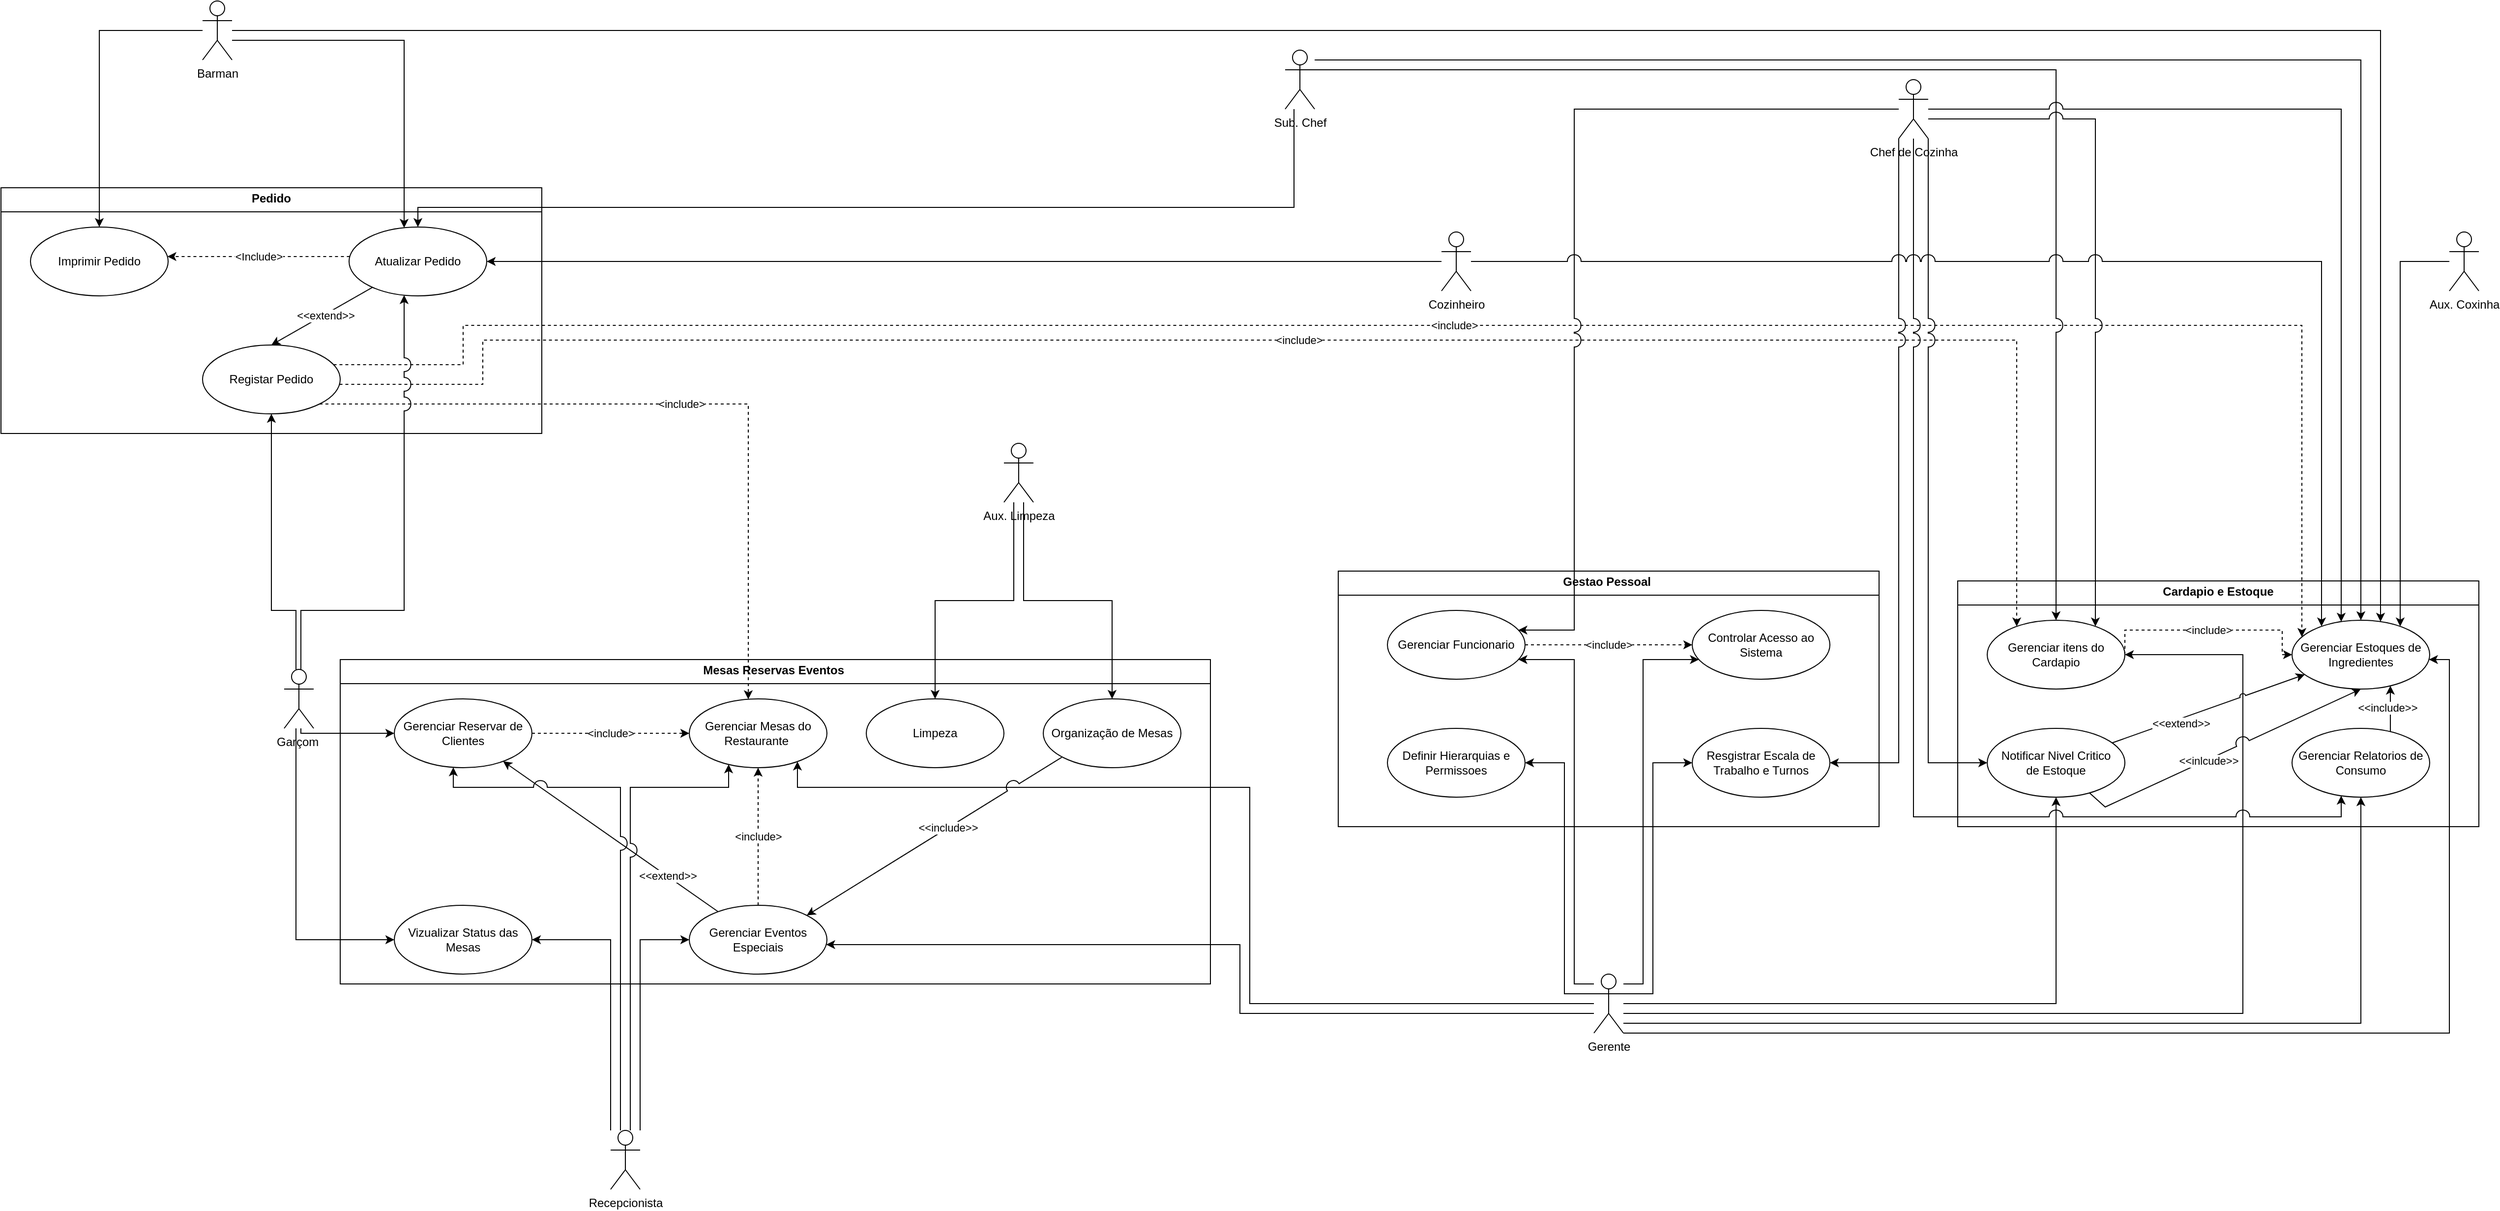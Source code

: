 <mxfile version="27.1.4">
  <diagram name="Página-1" id="bJnviij_YmgTuIJufYv7">
    <mxGraphModel grid="1" page="1" gridSize="10" guides="1" tooltips="1" connect="1" arrows="1" fold="1" pageScale="1" pageWidth="827" pageHeight="1169" background="none" math="0" shadow="0" adaptiveColors="auto">
      <root>
        <mxCell id="0" />
        <mxCell id="1" parent="0" />
        <mxCell id="ZNLxY8Mt45Ywle7-hms2-11" value="&lt;p style=&quot;margin:0px;margin-top:4px;text-align:center;&quot;&gt;&lt;b&gt;Gestao Pessoal&amp;nbsp;&lt;/b&gt;&lt;/p&gt;&lt;hr size=&quot;1&quot; style=&quot;border-style:solid;&quot;&gt;&lt;div style=&quot;height:2px;&quot;&gt;&lt;br&gt;&lt;/div&gt;" style="verticalAlign=top;align=left;overflow=fill;html=1;whiteSpace=wrap;strokeColor=default;" vertex="1" parent="1">
          <mxGeometry x="1280" y="630" width="550" height="260" as="geometry" />
        </mxCell>
        <mxCell id="ZNLxY8Mt45Ywle7-hms2-16" value="&lt;p style=&quot;margin:0px;margin-top:4px;text-align:center;&quot;&gt;&lt;b&gt;Cardapio e Estoque&lt;/b&gt;&lt;/p&gt;&lt;hr size=&quot;1&quot; style=&quot;border-style:solid;&quot;&gt;&lt;div style=&quot;height:2px;&quot;&gt;&lt;br&gt;&lt;/div&gt;" style="verticalAlign=top;align=left;overflow=fill;html=1;whiteSpace=wrap;strokeColor=default;" vertex="1" parent="1">
          <mxGeometry x="1910" y="640" width="530" height="250" as="geometry" />
        </mxCell>
        <mxCell id="ndmP9uHvA3HkUtZ6C7P0-50" value="&lt;p style=&quot;margin:0px;margin-top:4px;text-align:center;&quot;&gt;&lt;b&gt;Mesas Reservas Eventos&amp;nbsp;&lt;/b&gt;&lt;/p&gt;&lt;hr size=&quot;1&quot; style=&quot;border-style:solid;&quot;&gt;&lt;div style=&quot;height:2px;&quot;&gt;&lt;br&gt;&lt;/div&gt;" style="verticalAlign=top;align=left;overflow=fill;html=1;whiteSpace=wrap;strokeColor=default;" vertex="1" parent="1">
          <mxGeometry x="265" y="720" width="885" height="330" as="geometry" />
        </mxCell>
        <mxCell id="ndmP9uHvA3HkUtZ6C7P0-35" value="&lt;p style=&quot;margin:0px;margin-top:4px;text-align:center;&quot;&gt;&lt;b&gt;Pedido&lt;/b&gt;&lt;/p&gt;&lt;hr size=&quot;1&quot; style=&quot;border-style:solid;&quot;&gt;&lt;div style=&quot;height:2px;&quot;&gt;&lt;br&gt;&lt;/div&gt;" style="verticalAlign=top;align=left;overflow=fill;html=1;whiteSpace=wrap;strokeColor=default;" vertex="1" parent="1">
          <mxGeometry x="-80" y="240" width="550" height="250" as="geometry" />
        </mxCell>
        <mxCell id="ndmP9uHvA3HkUtZ6C7P0-49" value="&amp;lt;Include&amp;gt;" style="edgeStyle=orthogonalEdgeStyle;rounded=0;orthogonalLoop=1;jettySize=auto;html=1;dashed=1;strokeColor=default;" edge="1" parent="1" source="ndmP9uHvA3HkUtZ6C7P0-37" target="ndmP9uHvA3HkUtZ6C7P0-40">
          <mxGeometry x="-0.001" relative="1" as="geometry">
            <Array as="points">
              <mxPoint x="240" y="310" />
              <mxPoint x="240" y="310" />
            </Array>
            <mxPoint as="offset" />
          </mxGeometry>
        </mxCell>
        <mxCell id="aW9WccXvIvdwVXliLj7b-1" style="rounded=0;orthogonalLoop=1;jettySize=auto;html=1;entryX=0.5;entryY=0;entryDx=0;entryDy=0;" edge="1" parent="1" source="ndmP9uHvA3HkUtZ6C7P0-37" target="ndmP9uHvA3HkUtZ6C7P0-39">
          <mxGeometry relative="1" as="geometry" />
        </mxCell>
        <mxCell id="aW9WccXvIvdwVXliLj7b-2" value="&amp;lt;&amp;lt;extend&amp;gt;&amp;gt;" style="edgeLabel;html=1;align=center;verticalAlign=middle;resizable=0;points=[];" connectable="0" vertex="1" parent="aW9WccXvIvdwVXliLj7b-1">
          <mxGeometry x="-0.048" y="1" relative="1" as="geometry">
            <mxPoint as="offset" />
          </mxGeometry>
        </mxCell>
        <mxCell id="ndmP9uHvA3HkUtZ6C7P0-37" value="Atualizar Pedido" style="ellipse;whiteSpace=wrap;html=1;strokeColor=default;" vertex="1" parent="1">
          <mxGeometry x="274" y="280" width="140" height="70" as="geometry" />
        </mxCell>
        <mxCell id="ZNLxY8Mt45Ywle7-hms2-64" value="&amp;lt;include&amp;gt;" style="edgeStyle=orthogonalEdgeStyle;rounded=0;orthogonalLoop=1;jettySize=auto;html=1;dashed=1;strokeColor=default;jumpStyle=arc;jumpSize=14;" edge="1" parent="1" source="ndmP9uHvA3HkUtZ6C7P0-39" target="ndmP9uHvA3HkUtZ6C7P0-55">
          <mxGeometry relative="1" as="geometry">
            <Array as="points">
              <mxPoint x="680" y="460" />
            </Array>
          </mxGeometry>
        </mxCell>
        <mxCell id="ZNLxY8Mt45Ywle7-hms2-65" value="&amp;lt;include&amp;gt;" style="edgeStyle=orthogonalEdgeStyle;rounded=0;orthogonalLoop=1;jettySize=auto;html=1;dashed=1;strokeColor=default;jumpStyle=arc;jumpSize=14;" edge="1" parent="1" source="ndmP9uHvA3HkUtZ6C7P0-39" target="ZNLxY8Mt45Ywle7-hms2-20">
          <mxGeometry relative="1" as="geometry">
            <Array as="points">
              <mxPoint x="390" y="420" />
              <mxPoint x="390" y="380" />
              <mxPoint x="2260" y="380" />
            </Array>
          </mxGeometry>
        </mxCell>
        <mxCell id="ZNLxY8Mt45Ywle7-hms2-67" value="&amp;lt;include&amp;gt;" style="edgeStyle=orthogonalEdgeStyle;rounded=0;orthogonalLoop=1;jettySize=auto;html=1;dashed=1;strokeColor=default;jumpStyle=arc;jumpSize=14;" edge="1" parent="1" source="ndmP9uHvA3HkUtZ6C7P0-39" target="ZNLxY8Mt45Ywle7-hms2-17">
          <mxGeometry relative="1" as="geometry">
            <Array as="points">
              <mxPoint x="410" y="440" />
              <mxPoint x="410" y="395" />
              <mxPoint x="1970" y="395" />
            </Array>
          </mxGeometry>
        </mxCell>
        <mxCell id="ndmP9uHvA3HkUtZ6C7P0-39" value="Registar Pedido" style="ellipse;whiteSpace=wrap;html=1;strokeColor=default;" vertex="1" parent="1">
          <mxGeometry x="125" y="400" width="140" height="70" as="geometry" />
        </mxCell>
        <mxCell id="ndmP9uHvA3HkUtZ6C7P0-40" value="Imprimir Pedido" style="ellipse;whiteSpace=wrap;html=1;strokeColor=default;" vertex="1" parent="1">
          <mxGeometry x="-50" y="280" width="140" height="70" as="geometry" />
        </mxCell>
        <mxCell id="ndmP9uHvA3HkUtZ6C7P0-46" style="edgeStyle=orthogonalEdgeStyle;rounded=0;orthogonalLoop=1;jettySize=auto;html=1;strokeColor=light-dark(#000000,#FFFF66);jumpStyle=arc;jumpSize=14;" edge="1" parent="1" source="ndmP9uHvA3HkUtZ6C7P0-41" target="ndmP9uHvA3HkUtZ6C7P0-39">
          <mxGeometry relative="1" as="geometry">
            <Array as="points">
              <mxPoint x="220" y="670" />
              <mxPoint x="195" y="670" />
            </Array>
          </mxGeometry>
        </mxCell>
        <mxCell id="ndmP9uHvA3HkUtZ6C7P0-56" style="edgeStyle=orthogonalEdgeStyle;rounded=0;orthogonalLoop=1;jettySize=auto;html=1;strokeColor=light-dark(#000000,#FFFF66);jumpStyle=arc;jumpSize=14;" edge="1" parent="1" source="ndmP9uHvA3HkUtZ6C7P0-41" target="ndmP9uHvA3HkUtZ6C7P0-37">
          <mxGeometry relative="1" as="geometry">
            <Array as="points">
              <mxPoint x="225" y="670" />
              <mxPoint x="330" y="670" />
            </Array>
          </mxGeometry>
        </mxCell>
        <mxCell id="ndmP9uHvA3HkUtZ6C7P0-57" style="edgeStyle=orthogonalEdgeStyle;rounded=0;orthogonalLoop=1;jettySize=auto;html=1;entryX=0;entryY=0.5;entryDx=0;entryDy=0;strokeColor=light-dark(#000000,#FFFF66);jumpStyle=arc;jumpSize=14;" edge="1" parent="1" source="ndmP9uHvA3HkUtZ6C7P0-41" target="ndmP9uHvA3HkUtZ6C7P0-53">
          <mxGeometry relative="1" as="geometry">
            <Array as="points">
              <mxPoint x="220" y="1005" />
            </Array>
          </mxGeometry>
        </mxCell>
        <mxCell id="ZNLxY8Mt45Ywle7-hms2-26" style="edgeStyle=orthogonalEdgeStyle;rounded=0;orthogonalLoop=1;jettySize=auto;html=1;strokeColor=light-dark(#000000,#FFFF66);jumpStyle=arc;jumpSize=14;" edge="1" parent="1" source="ndmP9uHvA3HkUtZ6C7P0-41" target="ndmP9uHvA3HkUtZ6C7P0-54">
          <mxGeometry relative="1" as="geometry">
            <Array as="points">
              <mxPoint x="225" y="795" />
            </Array>
          </mxGeometry>
        </mxCell>
        <mxCell id="ndmP9uHvA3HkUtZ6C7P0-41" value="Garçom&amp;nbsp;" style="shape=umlActor;verticalLabelPosition=bottom;verticalAlign=top;html=1;strokeColor=light-dark(#000000,#FFFF00);" vertex="1" parent="1">
          <mxGeometry x="208" y="730" width="30" height="60" as="geometry" />
        </mxCell>
        <mxCell id="ndmP9uHvA3HkUtZ6C7P0-48" style="edgeStyle=orthogonalEdgeStyle;rounded=0;orthogonalLoop=1;jettySize=auto;html=1;strokeColor=light-dark(#000000,#FFB366);jumpStyle=arc;jumpSize=14;" edge="1" parent="1" source="ndmP9uHvA3HkUtZ6C7P0-47" target="ndmP9uHvA3HkUtZ6C7P0-40">
          <mxGeometry relative="1" as="geometry" />
        </mxCell>
        <mxCell id="ZNLxY8Mt45Ywle7-hms2-10" style="edgeStyle=orthogonalEdgeStyle;rounded=0;orthogonalLoop=1;jettySize=auto;html=1;strokeColor=light-dark(#000000,#FFB366);jumpStyle=arc;jumpSize=14;" edge="1" parent="1" source="ndmP9uHvA3HkUtZ6C7P0-47" target="ndmP9uHvA3HkUtZ6C7P0-37">
          <mxGeometry relative="1" as="geometry">
            <Array as="points">
              <mxPoint x="330" y="90" />
            </Array>
          </mxGeometry>
        </mxCell>
        <mxCell id="ZNLxY8Mt45Ywle7-hms2-24" style="edgeStyle=orthogonalEdgeStyle;rounded=0;orthogonalLoop=1;jettySize=auto;html=1;strokeColor=light-dark(#000000,#FFB366);jumpStyle=arc;jumpSize=14;" edge="1" parent="1" source="ndmP9uHvA3HkUtZ6C7P0-47" target="ZNLxY8Mt45Ywle7-hms2-20">
          <mxGeometry relative="1" as="geometry">
            <mxPoint x="1400" y="590" as="targetPoint" />
            <mxPoint x="220" y="80" as="sourcePoint" />
            <Array as="points">
              <mxPoint x="2340" y="80" />
            </Array>
          </mxGeometry>
        </mxCell>
        <mxCell id="ndmP9uHvA3HkUtZ6C7P0-47" value="Barman" style="shape=umlActor;verticalLabelPosition=bottom;verticalAlign=top;html=1;strokeColor=light-dark(#000000,#FFB366);" vertex="1" parent="1">
          <mxGeometry x="125" y="50" width="30" height="60" as="geometry" />
        </mxCell>
        <mxCell id="ZNLxY8Mt45Ywle7-hms2-62" value="&amp;lt;include&amp;gt;" style="edgeStyle=orthogonalEdgeStyle;rounded=0;orthogonalLoop=1;jettySize=auto;html=1;dashed=1;strokeColor=default;jumpStyle=arc;jumpSize=14;" edge="1" parent="1" source="ndmP9uHvA3HkUtZ6C7P0-52" target="ndmP9uHvA3HkUtZ6C7P0-55">
          <mxGeometry relative="1" as="geometry">
            <mxPoint x="690" y="970.003" as="sourcePoint" />
            <mxPoint x="690" y="826.117" as="targetPoint" />
            <Array as="points" />
          </mxGeometry>
        </mxCell>
        <mxCell id="aW9WccXvIvdwVXliLj7b-7" style="rounded=0;orthogonalLoop=1;jettySize=auto;html=1;" edge="1" parent="1" source="ndmP9uHvA3HkUtZ6C7P0-52" target="ndmP9uHvA3HkUtZ6C7P0-54">
          <mxGeometry relative="1" as="geometry" />
        </mxCell>
        <mxCell id="aW9WccXvIvdwVXliLj7b-8" value="&amp;lt;&amp;lt;extend&amp;gt;&amp;gt;" style="edgeLabel;html=1;align=center;verticalAlign=middle;resizable=0;points=[];" connectable="0" vertex="1" parent="aW9WccXvIvdwVXliLj7b-7">
          <mxGeometry x="-0.525" y="-1" relative="1" as="geometry">
            <mxPoint as="offset" />
          </mxGeometry>
        </mxCell>
        <mxCell id="ndmP9uHvA3HkUtZ6C7P0-52" value="Gerenciar Eventos Especiais" style="ellipse;whiteSpace=wrap;html=1;strokeColor=default;" vertex="1" parent="1">
          <mxGeometry x="620" y="970" width="140" height="70" as="geometry" />
        </mxCell>
        <mxCell id="ndmP9uHvA3HkUtZ6C7P0-53" value="Vizualizar Status das Mesas" style="ellipse;whiteSpace=wrap;html=1;strokeColor=default;" vertex="1" parent="1">
          <mxGeometry x="320" y="970" width="140" height="70" as="geometry" />
        </mxCell>
        <mxCell id="ZNLxY8Mt45Ywle7-hms2-60" value="&amp;lt;include&amp;gt;" style="edgeStyle=orthogonalEdgeStyle;rounded=0;orthogonalLoop=1;jettySize=auto;html=1;dashed=1;strokeColor=default;jumpStyle=arc;jumpSize=14;exitX=1;exitY=0.5;exitDx=0;exitDy=0;" edge="1" parent="1" source="ndmP9uHvA3HkUtZ6C7P0-54" target="ndmP9uHvA3HkUtZ6C7P0-55">
          <mxGeometry relative="1" as="geometry">
            <Array as="points">
              <mxPoint x="570" y="795" />
              <mxPoint x="570" y="795" />
            </Array>
          </mxGeometry>
        </mxCell>
        <mxCell id="ndmP9uHvA3HkUtZ6C7P0-54" value="Gerenciar Reservar de Clientes" style="ellipse;whiteSpace=wrap;html=1;strokeColor=default;" vertex="1" parent="1">
          <mxGeometry x="320" y="760" width="140" height="70" as="geometry" />
        </mxCell>
        <mxCell id="ndmP9uHvA3HkUtZ6C7P0-55" value="Gerenciar Mesas do Restaurante&amp;nbsp;" style="ellipse;whiteSpace=wrap;html=1;strokeColor=default;" vertex="1" parent="1">
          <mxGeometry x="620" y="760" width="140" height="70" as="geometry" />
        </mxCell>
        <mxCell id="ZNLxY8Mt45Ywle7-hms2-25" style="edgeStyle=orthogonalEdgeStyle;rounded=0;orthogonalLoop=1;jettySize=auto;html=1;strokeColor=light-dark(#000000,#66B2FF);jumpStyle=arc;jumpSize=14;" edge="1" parent="1" source="ZNLxY8Mt45Ywle7-hms2-1" target="ZNLxY8Mt45Ywle7-hms2-20">
          <mxGeometry relative="1" as="geometry">
            <Array as="points">
              <mxPoint x="2360" y="315" />
            </Array>
          </mxGeometry>
        </mxCell>
        <mxCell id="ZNLxY8Mt45Ywle7-hms2-1" value="Aux. Coxinha" style="shape=umlActor;verticalLabelPosition=bottom;verticalAlign=top;html=1;strokeColor=light-dark(#000000,#66B2FF);" vertex="1" parent="1">
          <mxGeometry x="2410" y="285" width="30" height="60" as="geometry" />
        </mxCell>
        <mxCell id="ZNLxY8Mt45Ywle7-hms2-28" style="edgeStyle=orthogonalEdgeStyle;rounded=0;orthogonalLoop=1;jettySize=auto;html=1;strokeColor=light-dark(#000000,#CCCCCC);jumpStyle=arc;jumpSize=14;" edge="1" parent="1" source="ZNLxY8Mt45Ywle7-hms2-2" target="ZNLxY8Mt45Ywle7-hms2-17">
          <mxGeometry relative="1" as="geometry">
            <Array as="points">
              <mxPoint x="2010" y="120" />
            </Array>
          </mxGeometry>
        </mxCell>
        <mxCell id="ZNLxY8Mt45Ywle7-hms2-29" style="edgeStyle=orthogonalEdgeStyle;rounded=0;orthogonalLoop=1;jettySize=auto;html=1;strokeColor=light-dark(#000000,#CCCCCC);jumpStyle=arc;jumpSize=14;" edge="1" parent="1" source="ZNLxY8Mt45Ywle7-hms2-2" target="ZNLxY8Mt45Ywle7-hms2-20">
          <mxGeometry relative="1" as="geometry">
            <Array as="points">
              <mxPoint x="2320" y="110" />
            </Array>
          </mxGeometry>
        </mxCell>
        <mxCell id="ZNLxY8Mt45Ywle7-hms2-30" style="edgeStyle=orthogonalEdgeStyle;rounded=0;orthogonalLoop=1;jettySize=auto;html=1;strokeColor=light-dark(#000000,#CCCCCC);jumpStyle=arc;jumpSize=14;" edge="1" parent="1" source="ZNLxY8Mt45Ywle7-hms2-2" target="ndmP9uHvA3HkUtZ6C7P0-37">
          <mxGeometry relative="1" as="geometry">
            <Array as="points">
              <mxPoint x="1235" y="260" />
              <mxPoint x="344" y="260" />
            </Array>
          </mxGeometry>
        </mxCell>
        <mxCell id="ZNLxY8Mt45Ywle7-hms2-2" value="Sub. Chef" style="shape=umlActor;verticalLabelPosition=bottom;verticalAlign=top;html=1;strokeColor=light-dark(#000000,#CCCCCC);" vertex="1" parent="1">
          <mxGeometry x="1226" y="100" width="30" height="60" as="geometry" />
        </mxCell>
        <mxCell id="ZNLxY8Mt45Ywle7-hms2-76" style="edgeStyle=orthogonalEdgeStyle;rounded=0;orthogonalLoop=1;jettySize=auto;html=1;strokeColor=light-dark(#000000,#007FFF);" edge="1" parent="1" source="ZNLxY8Mt45Ywle7-hms2-3" target="ZNLxY8Mt45Ywle7-hms2-75">
          <mxGeometry relative="1" as="geometry">
            <Array as="points">
              <mxPoint x="950" y="660" />
              <mxPoint x="870" y="660" />
            </Array>
          </mxGeometry>
        </mxCell>
        <mxCell id="9-U_HXTo4wZsoTpvscdC-2" style="edgeStyle=orthogonalEdgeStyle;rounded=0;orthogonalLoop=1;jettySize=auto;html=1;strokeColor=light-dark(#000000,#007FFF);" edge="1" parent="1" source="ZNLxY8Mt45Ywle7-hms2-3" target="9-U_HXTo4wZsoTpvscdC-1">
          <mxGeometry relative="1" as="geometry">
            <Array as="points">
              <mxPoint x="960" y="660" />
              <mxPoint x="1050" y="660" />
            </Array>
          </mxGeometry>
        </mxCell>
        <mxCell id="ZNLxY8Mt45Ywle7-hms2-3" value="Aux. Limpeza" style="shape=umlActor;verticalLabelPosition=bottom;verticalAlign=top;html=1;strokeColor=light-dark(#000000,#007FFF);" vertex="1" parent="1">
          <mxGeometry x="940" y="500" width="30" height="60" as="geometry" />
        </mxCell>
        <mxCell id="ZNLxY8Mt45Ywle7-hms2-56" style="edgeStyle=orthogonalEdgeStyle;rounded=0;orthogonalLoop=1;jettySize=auto;html=1;strokeColor=light-dark(#000000,#FF99FF);jumpStyle=arc;jumpSize=14;" edge="1" parent="1" source="ZNLxY8Mt45Ywle7-hms2-4" target="ndmP9uHvA3HkUtZ6C7P0-53">
          <mxGeometry relative="1" as="geometry">
            <Array as="points">
              <mxPoint x="540" y="1200" />
              <mxPoint x="540" y="1005" />
            </Array>
          </mxGeometry>
        </mxCell>
        <mxCell id="ZNLxY8Mt45Ywle7-hms2-57" style="edgeStyle=orthogonalEdgeStyle;rounded=0;orthogonalLoop=1;jettySize=auto;html=1;strokeColor=light-dark(#000000,#FF99FF);jumpStyle=arc;jumpSize=14;" edge="1" parent="1" source="ZNLxY8Mt45Ywle7-hms2-4" target="ndmP9uHvA3HkUtZ6C7P0-52">
          <mxGeometry relative="1" as="geometry">
            <Array as="points">
              <mxPoint x="570" y="1005" />
            </Array>
          </mxGeometry>
        </mxCell>
        <mxCell id="ZNLxY8Mt45Ywle7-hms2-58" style="edgeStyle=orthogonalEdgeStyle;rounded=0;orthogonalLoop=1;jettySize=auto;html=1;strokeColor=light-dark(#000000,#FF99FF);jumpStyle=arc;jumpSize=14;" edge="1" parent="1" source="ZNLxY8Mt45Ywle7-hms2-4" target="ndmP9uHvA3HkUtZ6C7P0-55">
          <mxGeometry relative="1" as="geometry">
            <Array as="points">
              <mxPoint x="560" y="850" />
              <mxPoint x="660" y="850" />
            </Array>
          </mxGeometry>
        </mxCell>
        <mxCell id="ZNLxY8Mt45Ywle7-hms2-59" style="edgeStyle=orthogonalEdgeStyle;rounded=0;orthogonalLoop=1;jettySize=auto;html=1;strokeColor=light-dark(#000000,#FF99FF);jumpStyle=arc;jumpSize=14;" edge="1" parent="1" source="ZNLxY8Mt45Ywle7-hms2-4" target="ndmP9uHvA3HkUtZ6C7P0-54">
          <mxGeometry relative="1" as="geometry">
            <Array as="points">
              <mxPoint x="550" y="850" />
              <mxPoint x="380" y="850" />
            </Array>
          </mxGeometry>
        </mxCell>
        <mxCell id="ZNLxY8Mt45Ywle7-hms2-4" value="Recepcionista" style="shape=umlActor;verticalLabelPosition=bottom;verticalAlign=top;html=1;strokeColor=light-dark(#000000,#FF99FF);" vertex="1" parent="1">
          <mxGeometry x="540" y="1199" width="30" height="60" as="geometry" />
        </mxCell>
        <mxCell id="ZNLxY8Mt45Ywle7-hms2-41" style="edgeStyle=orthogonalEdgeStyle;rounded=0;orthogonalLoop=1;jettySize=auto;html=1;strokeColor=light-dark(#000000,#FF8000);jumpStyle=arc;jumpSize=14;" edge="1" parent="1" source="ZNLxY8Mt45Ywle7-hms2-5" target="ZNLxY8Mt45Ywle7-hms2-12">
          <mxGeometry relative="1" as="geometry">
            <Array as="points">
              <mxPoint x="1520" y="1050" />
              <mxPoint x="1520" y="720" />
            </Array>
          </mxGeometry>
        </mxCell>
        <mxCell id="ZNLxY8Mt45Ywle7-hms2-42" style="edgeStyle=orthogonalEdgeStyle;rounded=0;orthogonalLoop=1;jettySize=auto;html=1;strokeColor=light-dark(#000000,#FF8000);jumpStyle=arc;jumpSize=14;" edge="1" parent="1" target="ZNLxY8Mt45Ywle7-hms2-13">
          <mxGeometry relative="1" as="geometry">
            <mxPoint x="1540" y="1060" as="sourcePoint" />
            <Array as="points">
              <mxPoint x="1510" y="1060" />
              <mxPoint x="1510" y="825" />
            </Array>
          </mxGeometry>
        </mxCell>
        <mxCell id="ZNLxY8Mt45Ywle7-hms2-46" style="edgeStyle=orthogonalEdgeStyle;rounded=0;orthogonalLoop=1;jettySize=auto;html=1;strokeColor=light-dark(#000000,#FF8000);jumpStyle=arc;jumpSize=14;" edge="1" parent="1" source="ZNLxY8Mt45Ywle7-hms2-5" target="ZNLxY8Mt45Ywle7-hms2-14">
          <mxGeometry relative="1" as="geometry">
            <Array as="points">
              <mxPoint x="1600" y="1060" />
              <mxPoint x="1600" y="825" />
            </Array>
          </mxGeometry>
        </mxCell>
        <mxCell id="ZNLxY8Mt45Ywle7-hms2-47" style="edgeStyle=orthogonalEdgeStyle;rounded=0;orthogonalLoop=1;jettySize=auto;html=1;strokeColor=light-dark(#000000,#FF8000);jumpStyle=arc;jumpSize=14;" edge="1" parent="1" source="ZNLxY8Mt45Ywle7-hms2-5" target="ZNLxY8Mt45Ywle7-hms2-15">
          <mxGeometry relative="1" as="geometry">
            <Array as="points">
              <mxPoint x="1590" y="1050" />
              <mxPoint x="1590" y="720" />
            </Array>
          </mxGeometry>
        </mxCell>
        <mxCell id="ZNLxY8Mt45Ywle7-hms2-48" style="edgeStyle=orthogonalEdgeStyle;rounded=0;orthogonalLoop=1;jettySize=auto;html=1;strokeColor=light-dark(#000000,#FF8000);jumpStyle=arc;jumpSize=14;" edge="1" parent="1" source="ZNLxY8Mt45Ywle7-hms2-5" target="ZNLxY8Mt45Ywle7-hms2-18">
          <mxGeometry relative="1" as="geometry" />
        </mxCell>
        <mxCell id="ZNLxY8Mt45Ywle7-hms2-50" style="edgeStyle=orthogonalEdgeStyle;rounded=0;orthogonalLoop=1;jettySize=auto;html=1;strokeColor=light-dark(#000000,#FF8000);jumpStyle=arc;jumpSize=14;" edge="1" parent="1" source="ZNLxY8Mt45Ywle7-hms2-5" target="ZNLxY8Mt45Ywle7-hms2-17">
          <mxGeometry relative="1" as="geometry">
            <Array as="points">
              <mxPoint x="2200" y="1080" />
              <mxPoint x="2200" y="715" />
            </Array>
          </mxGeometry>
        </mxCell>
        <mxCell id="ZNLxY8Mt45Ywle7-hms2-51" style="edgeStyle=orthogonalEdgeStyle;rounded=0;orthogonalLoop=1;jettySize=auto;html=1;strokeColor=light-dark(#000000,#FF8000);jumpStyle=arc;jumpSize=14;" edge="1" parent="1" source="ZNLxY8Mt45Ywle7-hms2-5" target="ZNLxY8Mt45Ywle7-hms2-20">
          <mxGeometry relative="1" as="geometry">
            <Array as="points">
              <mxPoint x="2410" y="1100" />
              <mxPoint x="2410" y="720" />
            </Array>
          </mxGeometry>
        </mxCell>
        <mxCell id="ZNLxY8Mt45Ywle7-hms2-52" style="edgeStyle=orthogonalEdgeStyle;rounded=0;orthogonalLoop=1;jettySize=auto;html=1;strokeColor=light-dark(#000000,#FF8000);jumpStyle=arc;jumpSize=14;" edge="1" parent="1" source="ZNLxY8Mt45Ywle7-hms2-5" target="ZNLxY8Mt45Ywle7-hms2-19">
          <mxGeometry relative="1" as="geometry">
            <Array as="points">
              <mxPoint x="2320" y="1090" />
            </Array>
          </mxGeometry>
        </mxCell>
        <mxCell id="ZNLxY8Mt45Ywle7-hms2-53" style="edgeStyle=orthogonalEdgeStyle;rounded=0;orthogonalLoop=1;jettySize=auto;html=1;strokeColor=light-dark(#000000,#FF8000);jumpStyle=arc;jumpSize=14;" edge="1" parent="1" source="ZNLxY8Mt45Ywle7-hms2-5" target="ndmP9uHvA3HkUtZ6C7P0-52">
          <mxGeometry relative="1" as="geometry">
            <Array as="points">
              <mxPoint x="1180" y="1080" />
              <mxPoint x="1180" y="1010" />
            </Array>
          </mxGeometry>
        </mxCell>
        <mxCell id="ZNLxY8Mt45Ywle7-hms2-54" style="edgeStyle=orthogonalEdgeStyle;rounded=0;orthogonalLoop=1;jettySize=auto;html=1;strokeColor=light-dark(#000000,#FF8000);jumpStyle=arc;jumpSize=14;" edge="1" parent="1" source="ZNLxY8Mt45Ywle7-hms2-5" target="ndmP9uHvA3HkUtZ6C7P0-55">
          <mxGeometry relative="1" as="geometry">
            <Array as="points">
              <mxPoint x="1190" y="1070" />
              <mxPoint x="1190" y="850" />
              <mxPoint x="730" y="850" />
            </Array>
          </mxGeometry>
        </mxCell>
        <mxCell id="ZNLxY8Mt45Ywle7-hms2-5" value="Gerente" style="shape=umlActor;verticalLabelPosition=bottom;verticalAlign=top;html=1;strokeColor=light-dark(#000000,#FF8000);" vertex="1" parent="1">
          <mxGeometry x="1540" y="1040" width="30" height="60" as="geometry" />
        </mxCell>
        <mxCell id="ZNLxY8Mt45Ywle7-hms2-33" style="edgeStyle=orthogonalEdgeStyle;rounded=0;orthogonalLoop=1;jettySize=auto;html=1;strokeColor=light-dark(#000000,#00CC00);jumpStyle=arc;jumpSize=14;" edge="1" parent="1" source="ZNLxY8Mt45Ywle7-hms2-6" target="ZNLxY8Mt45Ywle7-hms2-17">
          <mxGeometry relative="1" as="geometry">
            <Array as="points">
              <mxPoint x="2050" y="170" />
            </Array>
          </mxGeometry>
        </mxCell>
        <mxCell id="ZNLxY8Mt45Ywle7-hms2-34" style="edgeStyle=orthogonalEdgeStyle;rounded=0;orthogonalLoop=1;jettySize=auto;html=1;strokeColor=light-dark(#000000,#00CC00);jumpStyle=arc;jumpSize=14;" edge="1" parent="1" source="ZNLxY8Mt45Ywle7-hms2-6" target="ZNLxY8Mt45Ywle7-hms2-20">
          <mxGeometry relative="1" as="geometry">
            <Array as="points">
              <mxPoint x="2300" y="160" />
            </Array>
          </mxGeometry>
        </mxCell>
        <mxCell id="ZNLxY8Mt45Ywle7-hms2-35" style="edgeStyle=orthogonalEdgeStyle;rounded=0;orthogonalLoop=1;jettySize=auto;html=1;strokeColor=light-dark(#000000,#00CC00);jumpStyle=arc;jumpSize=14;" edge="1" parent="1" source="ZNLxY8Mt45Ywle7-hms2-6" target="ZNLxY8Mt45Ywle7-hms2-18">
          <mxGeometry relative="1" as="geometry">
            <Array as="points">
              <mxPoint x="1880" y="825" />
            </Array>
          </mxGeometry>
        </mxCell>
        <mxCell id="ZNLxY8Mt45Ywle7-hms2-36" style="edgeStyle=orthogonalEdgeStyle;rounded=0;orthogonalLoop=1;jettySize=auto;html=1;strokeColor=light-dark(#000000,#00CC00);jumpStyle=arc;jumpSize=14;" edge="1" parent="1" source="ZNLxY8Mt45Ywle7-hms2-6" target="ZNLxY8Mt45Ywle7-hms2-19">
          <mxGeometry relative="1" as="geometry">
            <Array as="points">
              <mxPoint x="1865" y="880" />
              <mxPoint x="2300" y="880" />
            </Array>
          </mxGeometry>
        </mxCell>
        <mxCell id="ZNLxY8Mt45Ywle7-hms2-37" style="edgeStyle=orthogonalEdgeStyle;rounded=0;orthogonalLoop=1;jettySize=auto;html=1;strokeColor=light-dark(#000000,#00CC00);jumpStyle=arc;jumpSize=14;" edge="1" parent="1" source="ZNLxY8Mt45Ywle7-hms2-6" target="ZNLxY8Mt45Ywle7-hms2-12">
          <mxGeometry relative="1" as="geometry">
            <Array as="points">
              <mxPoint x="1520" y="160" />
              <mxPoint x="1520" y="690" />
            </Array>
          </mxGeometry>
        </mxCell>
        <mxCell id="ZNLxY8Mt45Ywle7-hms2-40" style="edgeStyle=orthogonalEdgeStyle;rounded=0;orthogonalLoop=1;jettySize=auto;html=1;strokeColor=light-dark(#000000,#00CC00);jumpStyle=arc;jumpSize=14;" edge="1" parent="1" source="ZNLxY8Mt45Ywle7-hms2-6" target="ZNLxY8Mt45Ywle7-hms2-14">
          <mxGeometry relative="1" as="geometry">
            <Array as="points">
              <mxPoint x="1850" y="825" />
            </Array>
          </mxGeometry>
        </mxCell>
        <mxCell id="ZNLxY8Mt45Ywle7-hms2-6" value="Chef de Cozinha" style="shape=umlActor;verticalLabelPosition=bottom;verticalAlign=top;html=1;strokeColor=light-dark(#000000,#00CC00);" vertex="1" parent="1">
          <mxGeometry x="1850" y="130" width="30" height="60" as="geometry" />
        </mxCell>
        <mxCell id="ZNLxY8Mt45Ywle7-hms2-31" style="edgeStyle=orthogonalEdgeStyle;rounded=0;orthogonalLoop=1;jettySize=auto;html=1;strokeColor=light-dark(#000000,#990099);jumpStyle=arc;jumpSize=14;" edge="1" parent="1" source="ZNLxY8Mt45Ywle7-hms2-7" target="ZNLxY8Mt45Ywle7-hms2-20">
          <mxGeometry relative="1" as="geometry">
            <Array as="points">
              <mxPoint x="2280" y="315" />
            </Array>
          </mxGeometry>
        </mxCell>
        <mxCell id="ZNLxY8Mt45Ywle7-hms2-32" style="edgeStyle=orthogonalEdgeStyle;rounded=0;orthogonalLoop=1;jettySize=auto;html=1;strokeColor=light-dark(#000000,#990099);jumpStyle=arc;jumpSize=14;" edge="1" parent="1" source="ZNLxY8Mt45Ywle7-hms2-7" target="ndmP9uHvA3HkUtZ6C7P0-37">
          <mxGeometry relative="1" as="geometry">
            <mxPoint x="810" y="525" as="sourcePoint" />
            <mxPoint x="399" y="305" as="targetPoint" />
            <Array as="points">
              <mxPoint x="650" y="315" />
              <mxPoint x="650" y="315" />
            </Array>
          </mxGeometry>
        </mxCell>
        <mxCell id="ZNLxY8Mt45Ywle7-hms2-68" value="&amp;lt;include&amp;gt;" style="edgeStyle=orthogonalEdgeStyle;rounded=0;orthogonalLoop=1;jettySize=auto;html=1;dashed=1;strokeColor=default;" edge="1" parent="1" source="ZNLxY8Mt45Ywle7-hms2-12" target="ZNLxY8Mt45Ywle7-hms2-15">
          <mxGeometry relative="1" as="geometry" />
        </mxCell>
        <mxCell id="ZNLxY8Mt45Ywle7-hms2-7" value="Cozinheiro" style="shape=umlActor;verticalLabelPosition=bottom;verticalAlign=top;html=1;strokeColor=light-dark(#000000,#990099);" vertex="1" parent="1">
          <mxGeometry x="1385" y="285" width="30" height="60" as="geometry" />
        </mxCell>
        <mxCell id="ZNLxY8Mt45Ywle7-hms2-12" value="Gerenciar Funcionario" style="ellipse;whiteSpace=wrap;html=1;strokeColor=default;" vertex="1" parent="1">
          <mxGeometry x="1330" y="670" width="140" height="70" as="geometry" />
        </mxCell>
        <mxCell id="ZNLxY8Mt45Ywle7-hms2-13" value="Definir Hierarquias e Permissoes" style="ellipse;whiteSpace=wrap;html=1;strokeColor=default;" vertex="1" parent="1">
          <mxGeometry x="1330" y="790" width="140" height="70" as="geometry" />
        </mxCell>
        <mxCell id="ZNLxY8Mt45Ywle7-hms2-14" value="Resgistrar Escala de Trabalho e Turnos" style="ellipse;whiteSpace=wrap;html=1;strokeColor=default;" vertex="1" parent="1">
          <mxGeometry x="1640" y="790" width="140" height="70" as="geometry" />
        </mxCell>
        <mxCell id="ZNLxY8Mt45Ywle7-hms2-15" value="Controlar Acesso ao Sistema" style="ellipse;whiteSpace=wrap;html=1;strokeColor=default;" vertex="1" parent="1">
          <mxGeometry x="1640" y="670" width="140" height="70" as="geometry" />
        </mxCell>
        <mxCell id="ZNLxY8Mt45Ywle7-hms2-66" value="&amp;lt;include&amp;gt;" style="edgeStyle=orthogonalEdgeStyle;rounded=0;orthogonalLoop=1;jettySize=auto;html=1;dashed=1;strokeColor=default;jumpStyle=arc;jumpSize=14;exitX=1;exitY=0.5;exitDx=0;exitDy=0;" edge="1" parent="1" source="ZNLxY8Mt45Ywle7-hms2-17" target="ZNLxY8Mt45Ywle7-hms2-20">
          <mxGeometry relative="1" as="geometry">
            <mxPoint x="2240" y="715" as="targetPoint" />
            <Array as="points">
              <mxPoint x="2080" y="690" />
              <mxPoint x="2240" y="690" />
              <mxPoint x="2240" y="715" />
            </Array>
          </mxGeometry>
        </mxCell>
        <mxCell id="ZNLxY8Mt45Ywle7-hms2-17" value="Gerenciar itens do Cardapio" style="ellipse;whiteSpace=wrap;html=1;strokeColor=default;" vertex="1" parent="1">
          <mxGeometry x="1940" y="680" width="140" height="70" as="geometry" />
        </mxCell>
        <mxCell id="aW9WccXvIvdwVXliLj7b-5" style="rounded=0;orthogonalLoop=1;jettySize=auto;html=1;jumpStyle=arc;startSize=13;" edge="1" parent="1" source="ZNLxY8Mt45Ywle7-hms2-18" target="ZNLxY8Mt45Ywle7-hms2-20">
          <mxGeometry relative="1" as="geometry" />
        </mxCell>
        <mxCell id="aW9WccXvIvdwVXliLj7b-6" value="&amp;lt;&amp;lt;extend&amp;gt;&amp;gt;" style="edgeLabel;html=1;align=center;verticalAlign=middle;resizable=0;points=[];" connectable="0" vertex="1" parent="aW9WccXvIvdwVXliLj7b-5">
          <mxGeometry x="-0.303" y="-4" relative="1" as="geometry">
            <mxPoint as="offset" />
          </mxGeometry>
        </mxCell>
        <mxCell id="aW9WccXvIvdwVXliLj7b-12" style="rounded=0;orthogonalLoop=1;jettySize=auto;html=1;entryX=0.5;entryY=1;entryDx=0;entryDy=0;jumpStyle=arc;jumpSize=14;" edge="1" parent="1" source="ZNLxY8Mt45Ywle7-hms2-18" target="ZNLxY8Mt45Ywle7-hms2-20">
          <mxGeometry relative="1" as="geometry">
            <Array as="points">
              <mxPoint x="2060" y="870" />
            </Array>
          </mxGeometry>
        </mxCell>
        <mxCell id="aW9WccXvIvdwVXliLj7b-13" value="&amp;lt;&amp;lt;inlcude&amp;gt;&amp;gt;" style="edgeLabel;html=1;align=center;verticalAlign=middle;resizable=0;points=[];" connectable="0" vertex="1" parent="aW9WccXvIvdwVXliLj7b-12">
          <mxGeometry x="-0.113" y="-1" relative="1" as="geometry">
            <mxPoint as="offset" />
          </mxGeometry>
        </mxCell>
        <mxCell id="ZNLxY8Mt45Ywle7-hms2-18" value="Notificar Nivel Critico de&amp;nbsp;&lt;span style=&quot;background-color: transparent; color: light-dark(rgb(0, 0, 0), rgb(255, 255, 255));&quot;&gt;Estoque&lt;/span&gt;" style="ellipse;whiteSpace=wrap;html=1;strokeColor=default;" vertex="1" parent="1">
          <mxGeometry x="1940" y="790" width="140" height="70" as="geometry" />
        </mxCell>
        <mxCell id="aW9WccXvIvdwVXliLj7b-9" style="edgeStyle=orthogonalEdgeStyle;rounded=0;orthogonalLoop=1;jettySize=auto;html=1;" edge="1" parent="1" source="ZNLxY8Mt45Ywle7-hms2-19" target="ZNLxY8Mt45Ywle7-hms2-20">
          <mxGeometry relative="1" as="geometry">
            <Array as="points">
              <mxPoint x="2350" y="770" />
              <mxPoint x="2350" y="770" />
            </Array>
          </mxGeometry>
        </mxCell>
        <mxCell id="aW9WccXvIvdwVXliLj7b-10" value="&amp;lt;&amp;lt;include&amp;gt;&amp;gt;" style="edgeLabel;html=1;align=center;verticalAlign=middle;resizable=0;points=[];" connectable="0" vertex="1" parent="aW9WccXvIvdwVXliLj7b-9">
          <mxGeometry x="0.061" y="3" relative="1" as="geometry">
            <mxPoint as="offset" />
          </mxGeometry>
        </mxCell>
        <mxCell id="ZNLxY8Mt45Ywle7-hms2-19" value="Gerenciar Relatorios de Consumo" style="ellipse;whiteSpace=wrap;html=1;strokeColor=default;" vertex="1" parent="1">
          <mxGeometry x="2250" y="790" width="140" height="70" as="geometry" />
        </mxCell>
        <mxCell id="ZNLxY8Mt45Ywle7-hms2-20" value="Gerenciar Estoques de Ingredientes" style="ellipse;whiteSpace=wrap;html=1;strokeColor=default;" vertex="1" parent="1">
          <mxGeometry x="2250" y="680" width="140" height="70" as="geometry" />
        </mxCell>
        <mxCell id="ZNLxY8Mt45Ywle7-hms2-75" value="Limpeza" style="ellipse;whiteSpace=wrap;html=1;strokeColor=default;" vertex="1" parent="1">
          <mxGeometry x="800" y="760" width="140" height="70" as="geometry" />
        </mxCell>
        <mxCell id="aW9WccXvIvdwVXliLj7b-14" style="rounded=0;orthogonalLoop=1;jettySize=auto;html=1;entryX=1;entryY=0;entryDx=0;entryDy=0;jumpStyle=arc;jumpSize=14;" edge="1" parent="1" target="ndmP9uHvA3HkUtZ6C7P0-52">
          <mxGeometry relative="1" as="geometry">
            <mxPoint x="998.81" y="819.398" as="sourcePoint" />
            <mxPoint x="689" y="970" as="targetPoint" />
          </mxGeometry>
        </mxCell>
        <mxCell id="aW9WccXvIvdwVXliLj7b-15" value="&amp;lt;&amp;lt;include&amp;gt;&amp;gt;" style="edgeLabel;html=1;align=center;verticalAlign=middle;resizable=0;points=[];" connectable="0" vertex="1" parent="aW9WccXvIvdwVXliLj7b-14">
          <mxGeometry x="-0.115" relative="1" as="geometry">
            <mxPoint x="-1" as="offset" />
          </mxGeometry>
        </mxCell>
        <mxCell id="9-U_HXTo4wZsoTpvscdC-1" value="Organização de Mesas" style="ellipse;whiteSpace=wrap;html=1;strokeColor=default;" vertex="1" parent="1">
          <mxGeometry x="980" y="760" width="140" height="70" as="geometry" />
        </mxCell>
      </root>
    </mxGraphModel>
  </diagram>
</mxfile>

